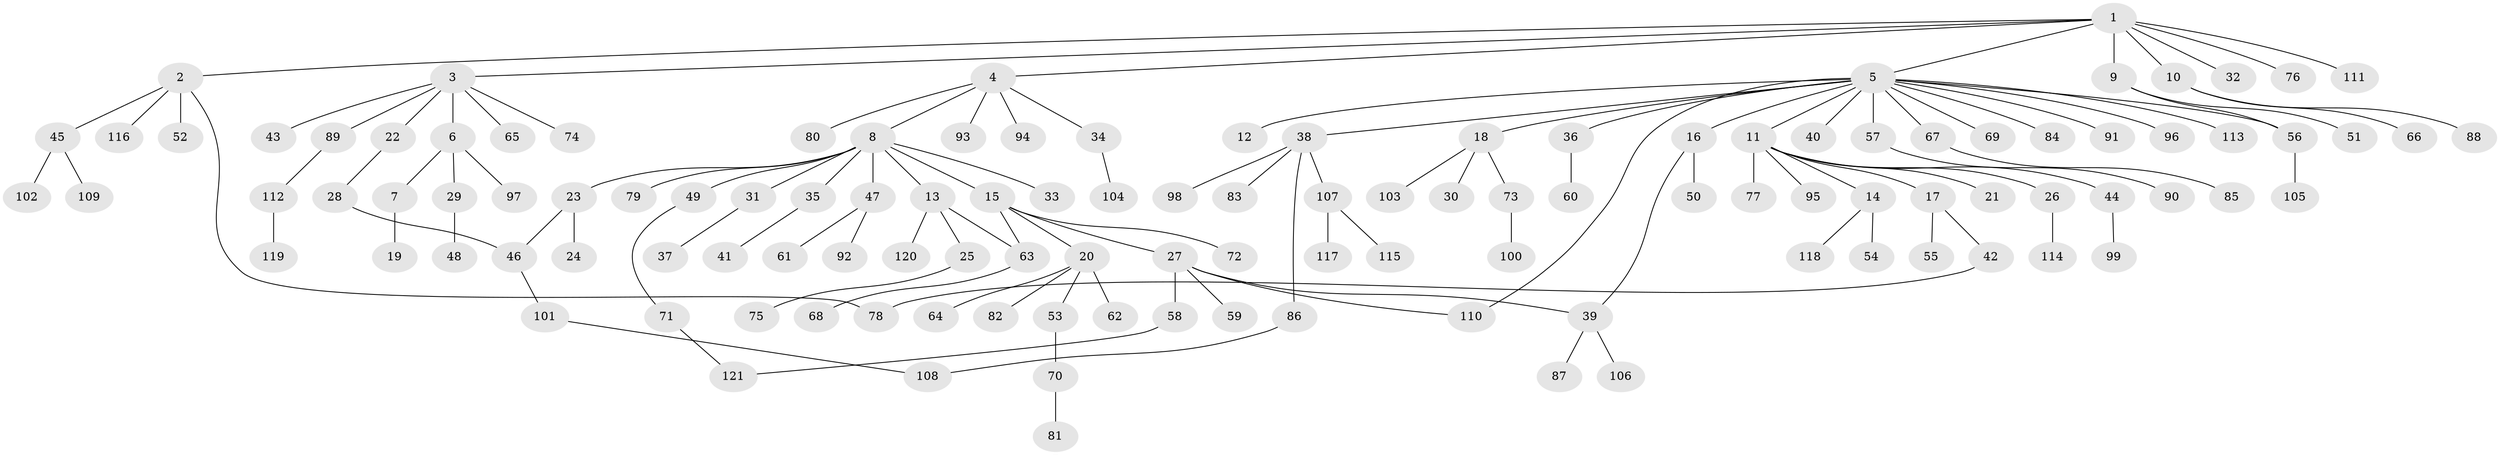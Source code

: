 // Generated by graph-tools (version 1.1) at 2025/49/03/09/25 03:49:55]
// undirected, 121 vertices, 128 edges
graph export_dot {
graph [start="1"]
  node [color=gray90,style=filled];
  1;
  2;
  3;
  4;
  5;
  6;
  7;
  8;
  9;
  10;
  11;
  12;
  13;
  14;
  15;
  16;
  17;
  18;
  19;
  20;
  21;
  22;
  23;
  24;
  25;
  26;
  27;
  28;
  29;
  30;
  31;
  32;
  33;
  34;
  35;
  36;
  37;
  38;
  39;
  40;
  41;
  42;
  43;
  44;
  45;
  46;
  47;
  48;
  49;
  50;
  51;
  52;
  53;
  54;
  55;
  56;
  57;
  58;
  59;
  60;
  61;
  62;
  63;
  64;
  65;
  66;
  67;
  68;
  69;
  70;
  71;
  72;
  73;
  74;
  75;
  76;
  77;
  78;
  79;
  80;
  81;
  82;
  83;
  84;
  85;
  86;
  87;
  88;
  89;
  90;
  91;
  92;
  93;
  94;
  95;
  96;
  97;
  98;
  99;
  100;
  101;
  102;
  103;
  104;
  105;
  106;
  107;
  108;
  109;
  110;
  111;
  112;
  113;
  114;
  115;
  116;
  117;
  118;
  119;
  120;
  121;
  1 -- 2;
  1 -- 3;
  1 -- 4;
  1 -- 5;
  1 -- 9;
  1 -- 10;
  1 -- 32;
  1 -- 76;
  1 -- 111;
  2 -- 45;
  2 -- 52;
  2 -- 78;
  2 -- 116;
  3 -- 6;
  3 -- 22;
  3 -- 43;
  3 -- 65;
  3 -- 74;
  3 -- 89;
  4 -- 8;
  4 -- 34;
  4 -- 80;
  4 -- 93;
  4 -- 94;
  5 -- 11;
  5 -- 12;
  5 -- 16;
  5 -- 18;
  5 -- 36;
  5 -- 38;
  5 -- 40;
  5 -- 56;
  5 -- 57;
  5 -- 67;
  5 -- 69;
  5 -- 84;
  5 -- 91;
  5 -- 96;
  5 -- 110;
  5 -- 113;
  6 -- 7;
  6 -- 29;
  6 -- 97;
  7 -- 19;
  8 -- 13;
  8 -- 15;
  8 -- 23;
  8 -- 31;
  8 -- 33;
  8 -- 35;
  8 -- 47;
  8 -- 49;
  8 -- 79;
  9 -- 51;
  9 -- 56;
  10 -- 66;
  10 -- 88;
  11 -- 14;
  11 -- 17;
  11 -- 21;
  11 -- 26;
  11 -- 44;
  11 -- 77;
  11 -- 95;
  13 -- 25;
  13 -- 63;
  13 -- 120;
  14 -- 54;
  14 -- 118;
  15 -- 20;
  15 -- 27;
  15 -- 63;
  15 -- 72;
  16 -- 39;
  16 -- 50;
  17 -- 42;
  17 -- 55;
  18 -- 30;
  18 -- 73;
  18 -- 103;
  20 -- 53;
  20 -- 62;
  20 -- 64;
  20 -- 82;
  22 -- 28;
  23 -- 24;
  23 -- 46;
  25 -- 75;
  26 -- 114;
  27 -- 39;
  27 -- 58;
  27 -- 59;
  27 -- 110;
  28 -- 46;
  29 -- 48;
  31 -- 37;
  34 -- 104;
  35 -- 41;
  36 -- 60;
  38 -- 83;
  38 -- 86;
  38 -- 98;
  38 -- 107;
  39 -- 87;
  39 -- 106;
  42 -- 78;
  44 -- 99;
  45 -- 102;
  45 -- 109;
  46 -- 101;
  47 -- 61;
  47 -- 92;
  49 -- 71;
  53 -- 70;
  56 -- 105;
  57 -- 90;
  58 -- 121;
  63 -- 68;
  67 -- 85;
  70 -- 81;
  71 -- 121;
  73 -- 100;
  86 -- 108;
  89 -- 112;
  101 -- 108;
  107 -- 115;
  107 -- 117;
  112 -- 119;
}
